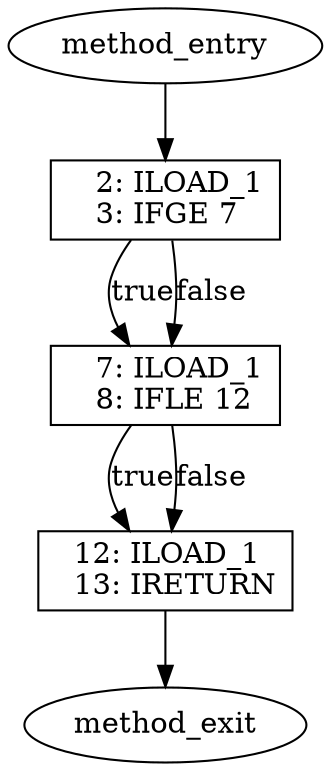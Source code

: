 digraph "emptyBlock()" {
    START [shape=ellipse,label="method_entry"]
    "0_1_2_3" [shape=box,label="   2: ILOAD_1\l   3: IFGE 7\l"]
    "9_10_11_12_13" [shape=box,label="  12: ILOAD_1\l  13: IRETURN\l"]
    "4_5_6_7_8" [shape=box,label="   7: ILOAD_1\l   8: IFLE 12\l"]
    END [shape=ellipse,label="method_exit"]
    START -> "0_1_2_3" 
    "0_1_2_3" -> "4_5_6_7_8" [label="true"]
    "0_1_2_3" -> "4_5_6_7_8" [label="false"]
    "9_10_11_12_13" -> END 
    "4_5_6_7_8" -> "9_10_11_12_13" [label="true"]
    "4_5_6_7_8" -> "9_10_11_12_13" [label="false"]
}
